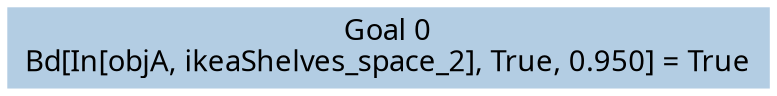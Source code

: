 digraph G {
    ordering=out;
    node [fontname=HelveticaBold];
    "0" [shape=box, style=filled, colorscheme=pastel16, color=2, label="Goal 0\nBd[In[objA, ikeaShelves_space_2], True, 0.950] = True\n"];
}
